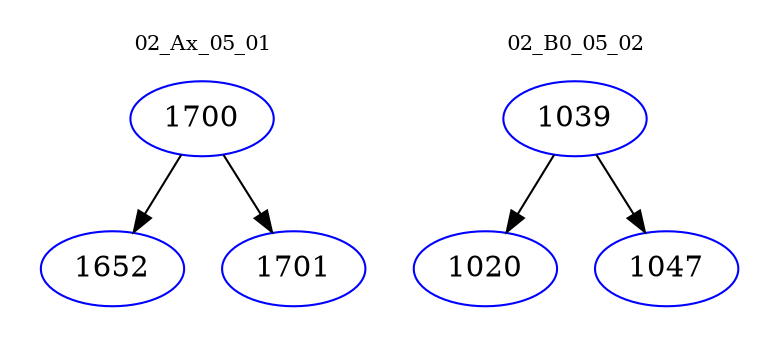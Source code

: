 digraph{
subgraph cluster_0 {
color = white
label = "02_Ax_05_01";
fontsize=10;
T0_1700 [label="1700", color="blue"]
T0_1700 -> T0_1652 [color="black"]
T0_1652 [label="1652", color="blue"]
T0_1700 -> T0_1701 [color="black"]
T0_1701 [label="1701", color="blue"]
}
subgraph cluster_1 {
color = white
label = "02_B0_05_02";
fontsize=10;
T1_1039 [label="1039", color="blue"]
T1_1039 -> T1_1020 [color="black"]
T1_1020 [label="1020", color="blue"]
T1_1039 -> T1_1047 [color="black"]
T1_1047 [label="1047", color="blue"]
}
}
